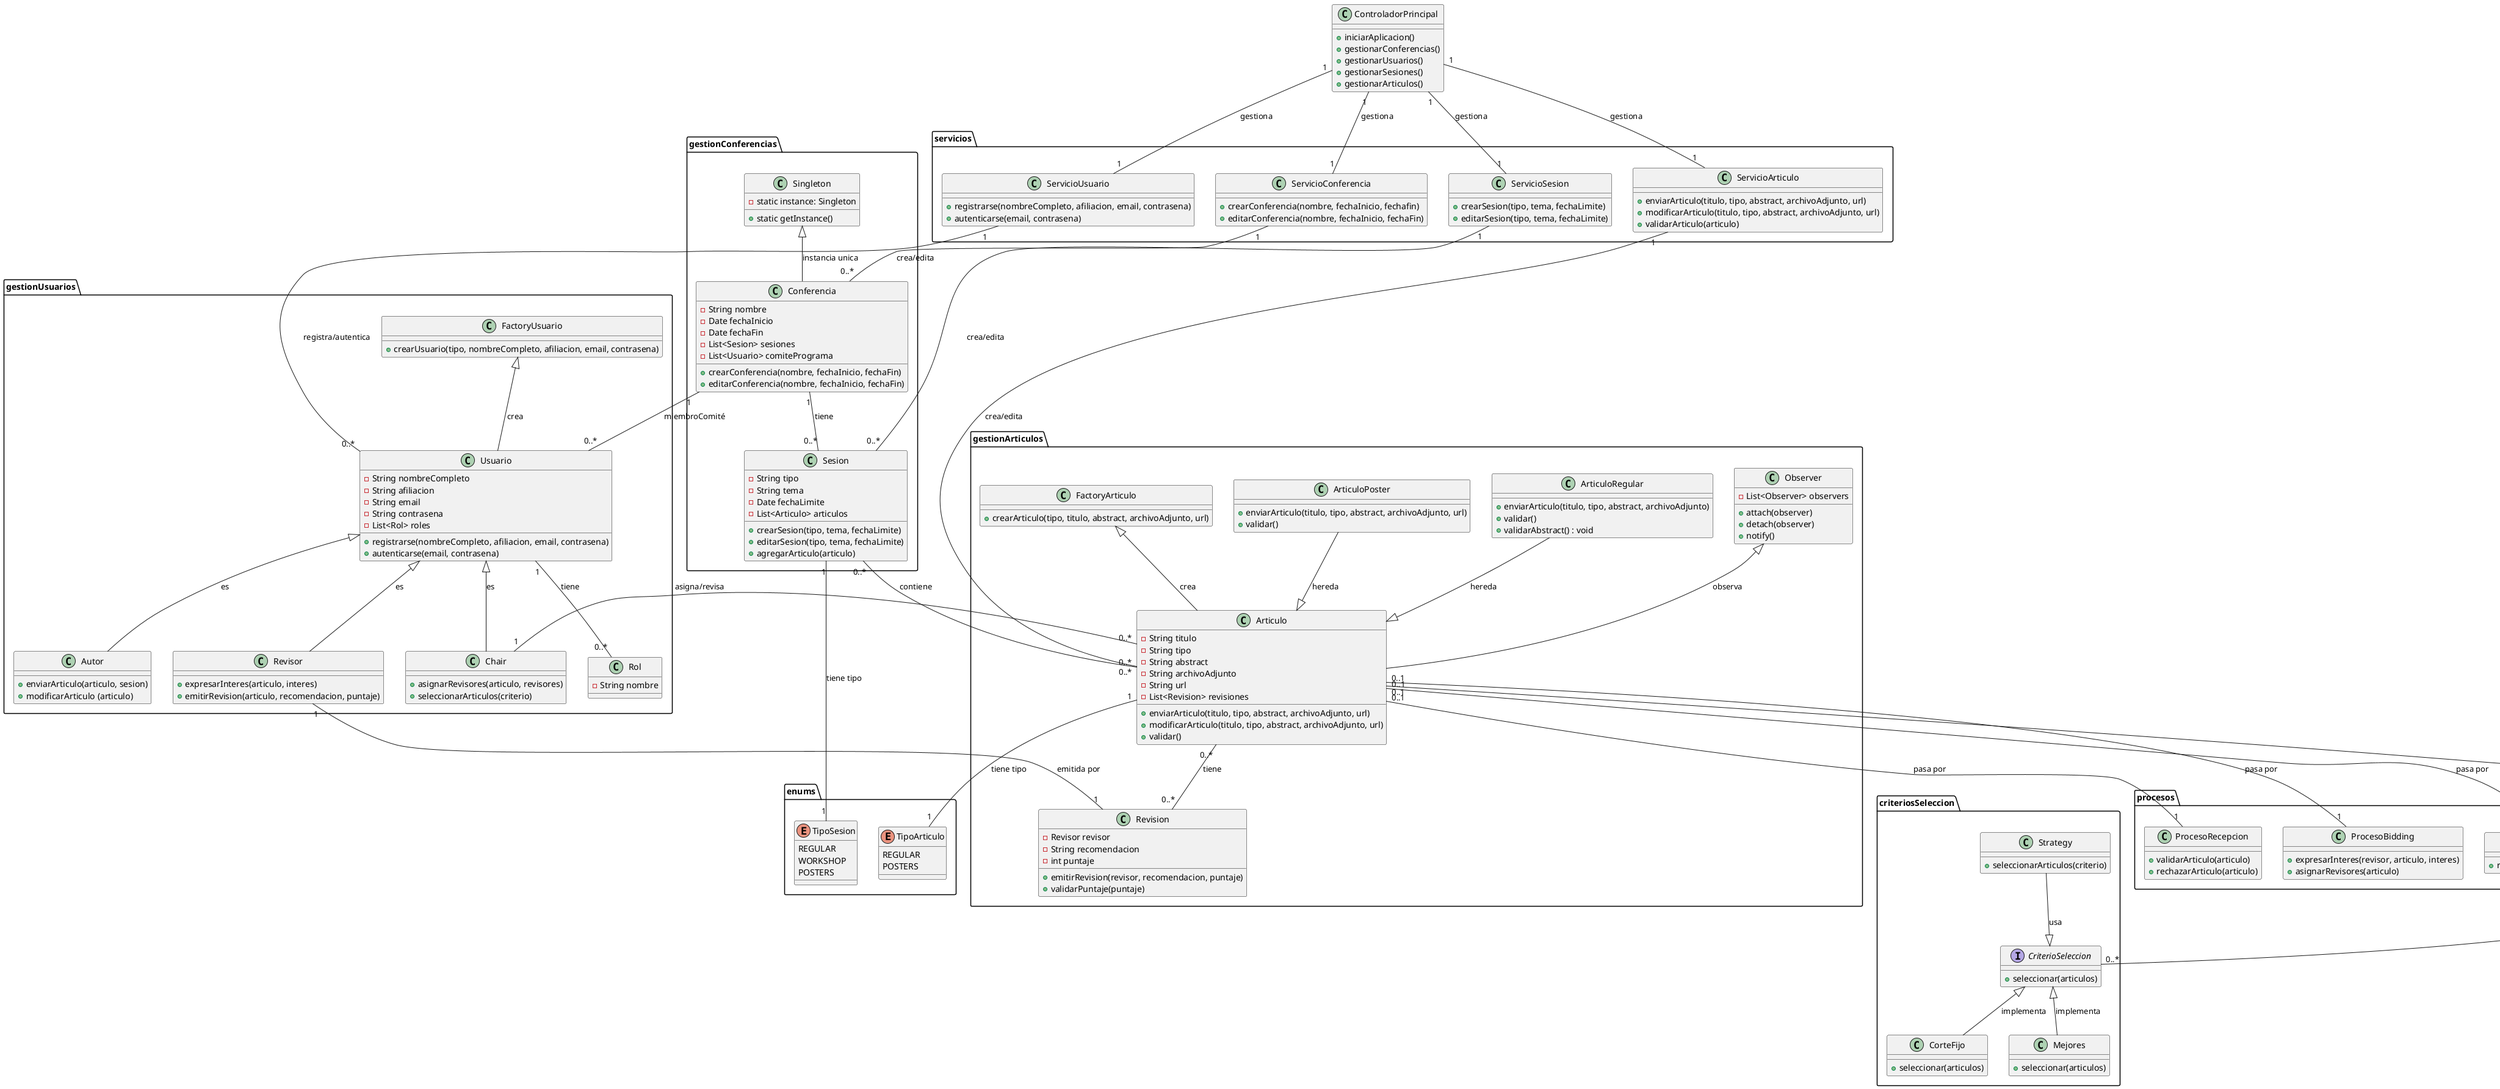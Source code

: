@startuml Diagrama

package enums{
    enum TipoSesion {
        REGULAR
        WORKSHOP
        POSTERS

    }


    enum TipoArticulo {
        REGULAR
        POSTERS
    }
}

package gestionConferencias{
    class Conferencia {
        - String nombre
        - Date fechaInicio
        - Date fechaFin
        - List<Sesion> sesiones
        - List<Usuario> comitePrograma
        + crearConferencia(nombre, fechaInicio, fechaFin)
        + editarConferencia(nombre, fechaInicio, fechaFin)
    }

    class Sesion {
        - String tipo
        - String tema
        - Date fechaLimite
        - List<Articulo> articulos
        + crearSesion(tipo, tema, fechaLimite)
        + editarSesion(tipo, tema, fechaLimite)
        + agregarArticulo(articulo)
    }

    class Singleton {
        - static instance: Singleton
        + static getInstance()
    }


}

package gestionUsuarios{
    class Usuario {
        - String nombreCompleto
        - String afiliacion
        - String email
        - String contrasena
        - List<Rol> roles
        + registrarse(nombreCompleto, afiliacion, email, contrasena)
        + autenticarse(email, contrasena)
    }

    class FactoryUsuario {
        + crearUsuario(tipo, nombreCompleto, afiliacion, email, contrasena)

    }

    class Rol {
        - String nombre
    }

    class Autor {
        + enviarArticulo(articulo, sesion)
        + modificarArticulo (articulo)
    }

    class Revisor {
        + expresarInteres(articulo, interes)
        + emitirRevision(articulo, recomendacion, puntaje)
    }

    class Chair {
        + asignarRevisores(articulo, revisores)
        + seleccionarArticulos(criterio)
    }

}



package gestionArticulos{
    class Articulo {
        - String titulo
        - String tipo
        - String abstract
        - String archivoAdjunto
        - String url
        - List<Revision> revisiones
        + enviarArticulo(titulo, tipo, abstract, archivoAdjunto, url)
        + modificarArticulo(titulo, tipo, abstract, archivoAdjunto, url)
        + validar()
    }

    class ArticuloRegular  {
        + enviarArticulo(titulo, tipo, abstract, archivoAdjunto)
        + validar()
         + validarAbstract() : void
    }

    class ArticuloPoster  {
        + enviarArticulo(titulo, tipo, abstract, archivoAdjunto, url)
        + validar()
    }

    class FactoryArticulo {
        + crearArticulo(tipo, titulo, abstract, archivoAdjunto, url)
    }


    class Revision {
        - Revisor revisor
        - String recomendacion
        - int puntaje
        + emitirRevision(revisor, recomendacion, puntaje)
        + validarPuntaje(puntaje)
    }

    class Observer {
        - List<Observer> observers
        + attach(observer)
        + detach(observer)
        + notify()
    }

}


package procesos{
    class ProcesoRecepcion {
        + validarArticulo(articulo)
        + rechazarArticulo(articulo)
    }

    ' Proceso de Bidding
    class ProcesoBidding {
        + expresarInteres(revisor, articulo, interes)
        + asignarRevisores(articulo)
    }

    ' Proceso de Revisión
    class ProcesoRevision {
        + recibirRevision(revisor, articulo, revision)
    }

    ' Proceso de Selección
    class ProcesoSeleccion {
        + seleccionarArticulos(sesion, criterio)
    }
}

package criteriosSeleccion{
    interface CriterioSeleccion {
        + seleccionar(articulos)
    }

    class CorteFijo  {
        + seleccionar(articulos)
    }

    class Mejores  {
        + seleccionar(articulos)
    }
    class Strategy {
        + seleccionarArticulos(criterio)
    }

}

' Punto de Entrada
class ControladorPrincipal {
    + iniciarAplicacion()
    + gestionarConferencias()
    + gestionarUsuarios()
    + gestionarSesiones()
    + gestionarArticulos()
}

package servicios {
    class ServicioConferencia {
        + crearConferencia(nombre, fechaInicio, fechafin)
        + editarConferencia(nombre, fechaInicio, fechaFin)
    }



    class ServicioUsuario {
        + registrarse(nombreCompleto, afiliacion, email, contrasena)
        + autenticarse(email, contrasena)
    }

    class ServicioSesion {
        + crearSesion(tipo, tema, fechaLimite)
        + editarSesion(tipo, tema, fechaLimite)
    }

    class ServicioArticulo {
        + enviarArticulo(titulo, tipo, abstract, archivoAdjunto, url)
        + modificarArticulo(titulo, tipo, abstract, archivoAdjunto, url)
        + validarArticulo(articulo)
    }

}

' Relaciones
ControladorPrincipal "1" -- "1" ServicioConferencia : gestiona
ControladorPrincipal "1" -- "1" ServicioUsuario : gestiona
ControladorPrincipal "1" -- "1" ServicioSesion : gestiona
ControladorPrincipal "1" -- "1" ServicioArticulo : gestiona
ServicioConferencia "1" -- "0..*" Conferencia : crea/edita
ServicioSesion "1" -- "0..*" Sesion : crea/edita
ServicioUsuario "1" -- "0..*" Usuario : registra/autentica
ServicioArticulo "1" -- "0..*" Articulo : crea/edita
Conferencia "1" -- "0..*" Sesion : tiene
Sesion "0..*" -- "0..*" Articulo : contiene
Conferencia "1" -- "0..*" Usuario : miembroComité
Usuario "1" -- "0..*" Rol : tiene
Articulo "0..*" -- "0..*" Revision : tiene
Revision "1" -- "1" Revisor : emitida por
Chair "1" -- "0..*" Articulo : asigna/revisa
Observer <|-- Articulo : observa
Strategy --|> CriterioSeleccion : usa
FactoryUsuario <|-- Usuario : crea
FactoryArticulo <|-- Articulo : crea
Singleton <|-- Conferencia : instancia unica
Usuario <|-- Autor : es
Usuario <|-- Revisor : es
Usuario <|-- Chair :es
ArticuloRegular --|> Articulo : hereda
ArticuloPoster --|> Articulo : hereda
Articulo "0..1" -- "1" ProcesoRecepcion : pasa por 
Articulo "0..1" -- "1" ProcesoBidding : pasa por
Articulo "0..1" -- "1" ProcesoRevision : pasa por 
Articulo "0..1" -- "1" ProcesoSeleccion : pasa por 
Articulo "1" -- "1" TipoArticulo : tiene tipo
Sesion "1" -- "1" TipoSesion : tiene tipo
ProcesoSeleccion "1" -- "0..*" CriterioSeleccion : usa 
CriterioSeleccion <|-- CorteFijo : implementa
CriterioSeleccion <|-- Mejores : implementa

@enduml
